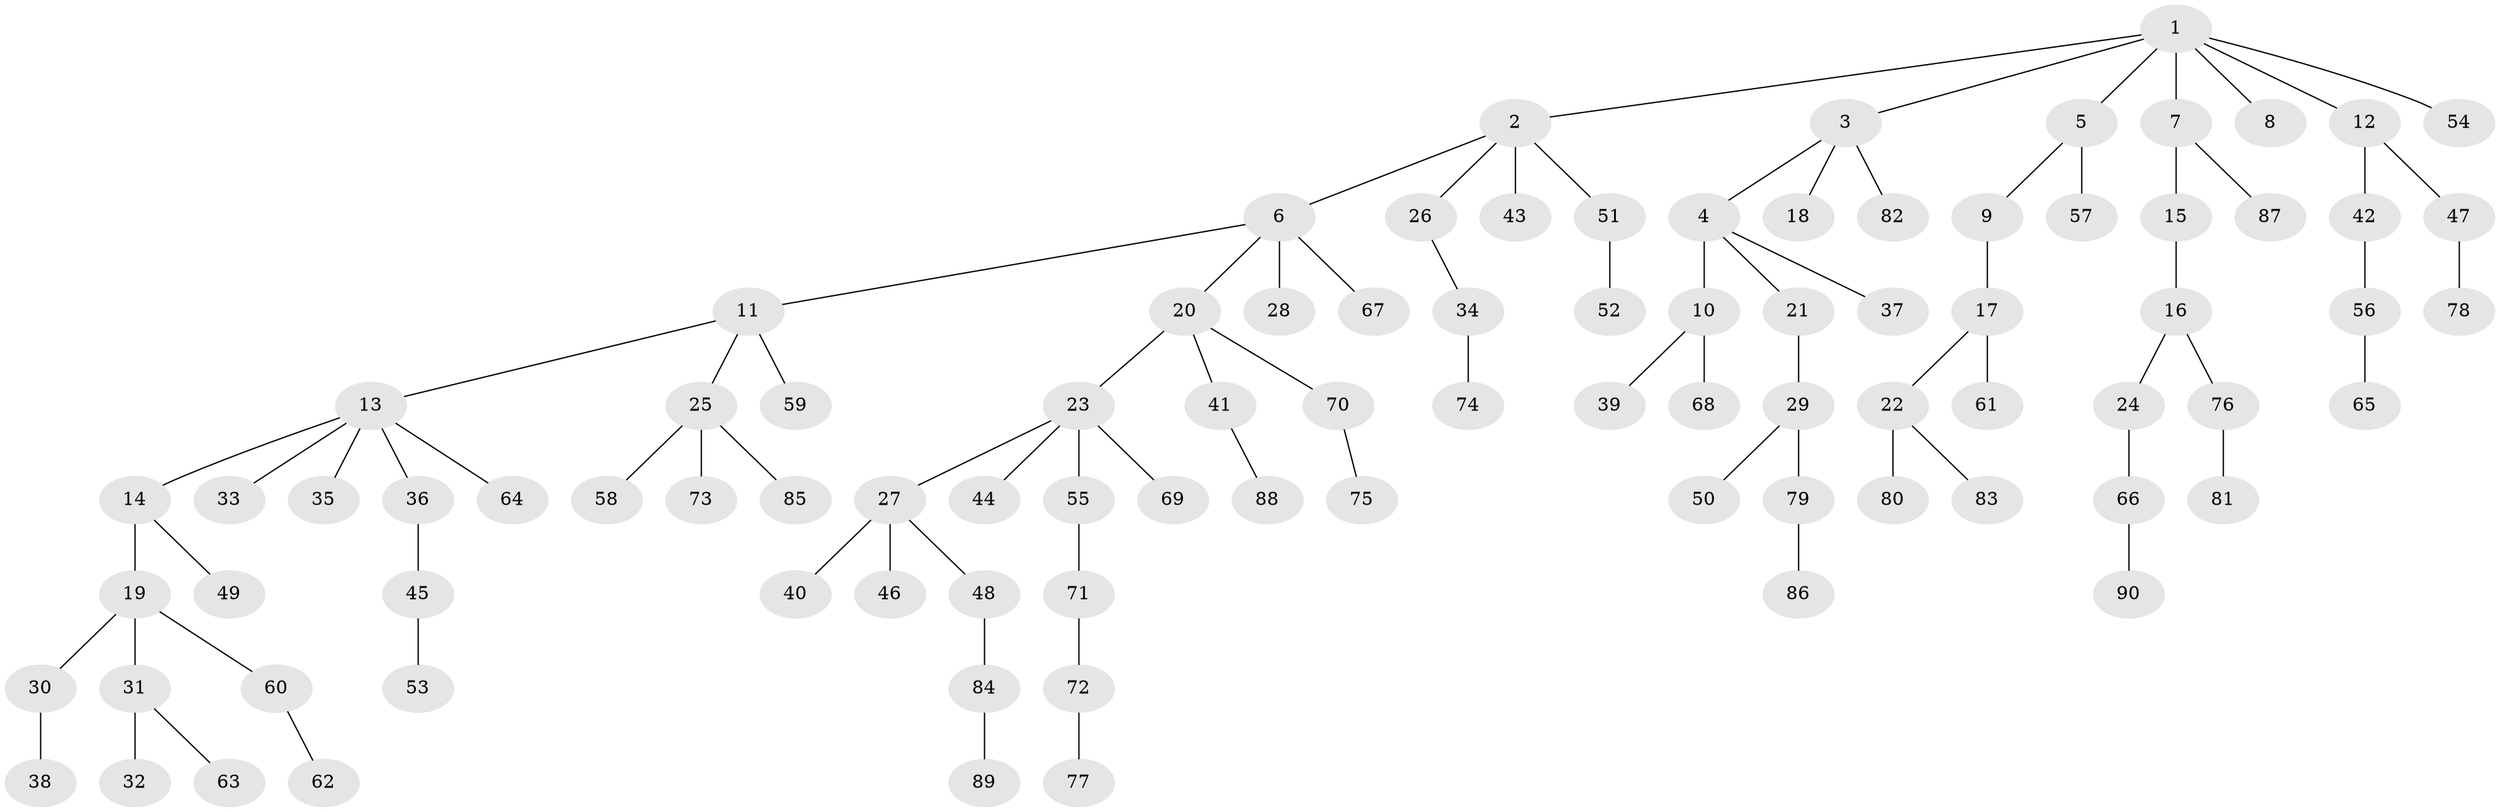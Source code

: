 // Generated by graph-tools (version 1.1) at 2025/53/03/09/25 04:53:41]
// undirected, 90 vertices, 89 edges
graph export_dot {
graph [start="1"]
  node [color=gray90,style=filled];
  1;
  2;
  3;
  4;
  5;
  6;
  7;
  8;
  9;
  10;
  11;
  12;
  13;
  14;
  15;
  16;
  17;
  18;
  19;
  20;
  21;
  22;
  23;
  24;
  25;
  26;
  27;
  28;
  29;
  30;
  31;
  32;
  33;
  34;
  35;
  36;
  37;
  38;
  39;
  40;
  41;
  42;
  43;
  44;
  45;
  46;
  47;
  48;
  49;
  50;
  51;
  52;
  53;
  54;
  55;
  56;
  57;
  58;
  59;
  60;
  61;
  62;
  63;
  64;
  65;
  66;
  67;
  68;
  69;
  70;
  71;
  72;
  73;
  74;
  75;
  76;
  77;
  78;
  79;
  80;
  81;
  82;
  83;
  84;
  85;
  86;
  87;
  88;
  89;
  90;
  1 -- 2;
  1 -- 3;
  1 -- 5;
  1 -- 7;
  1 -- 8;
  1 -- 12;
  1 -- 54;
  2 -- 6;
  2 -- 26;
  2 -- 43;
  2 -- 51;
  3 -- 4;
  3 -- 18;
  3 -- 82;
  4 -- 10;
  4 -- 21;
  4 -- 37;
  5 -- 9;
  5 -- 57;
  6 -- 11;
  6 -- 20;
  6 -- 28;
  6 -- 67;
  7 -- 15;
  7 -- 87;
  9 -- 17;
  10 -- 39;
  10 -- 68;
  11 -- 13;
  11 -- 25;
  11 -- 59;
  12 -- 42;
  12 -- 47;
  13 -- 14;
  13 -- 33;
  13 -- 35;
  13 -- 36;
  13 -- 64;
  14 -- 19;
  14 -- 49;
  15 -- 16;
  16 -- 24;
  16 -- 76;
  17 -- 22;
  17 -- 61;
  19 -- 30;
  19 -- 31;
  19 -- 60;
  20 -- 23;
  20 -- 41;
  20 -- 70;
  21 -- 29;
  22 -- 80;
  22 -- 83;
  23 -- 27;
  23 -- 44;
  23 -- 55;
  23 -- 69;
  24 -- 66;
  25 -- 58;
  25 -- 73;
  25 -- 85;
  26 -- 34;
  27 -- 40;
  27 -- 46;
  27 -- 48;
  29 -- 50;
  29 -- 79;
  30 -- 38;
  31 -- 32;
  31 -- 63;
  34 -- 74;
  36 -- 45;
  41 -- 88;
  42 -- 56;
  45 -- 53;
  47 -- 78;
  48 -- 84;
  51 -- 52;
  55 -- 71;
  56 -- 65;
  60 -- 62;
  66 -- 90;
  70 -- 75;
  71 -- 72;
  72 -- 77;
  76 -- 81;
  79 -- 86;
  84 -- 89;
}
